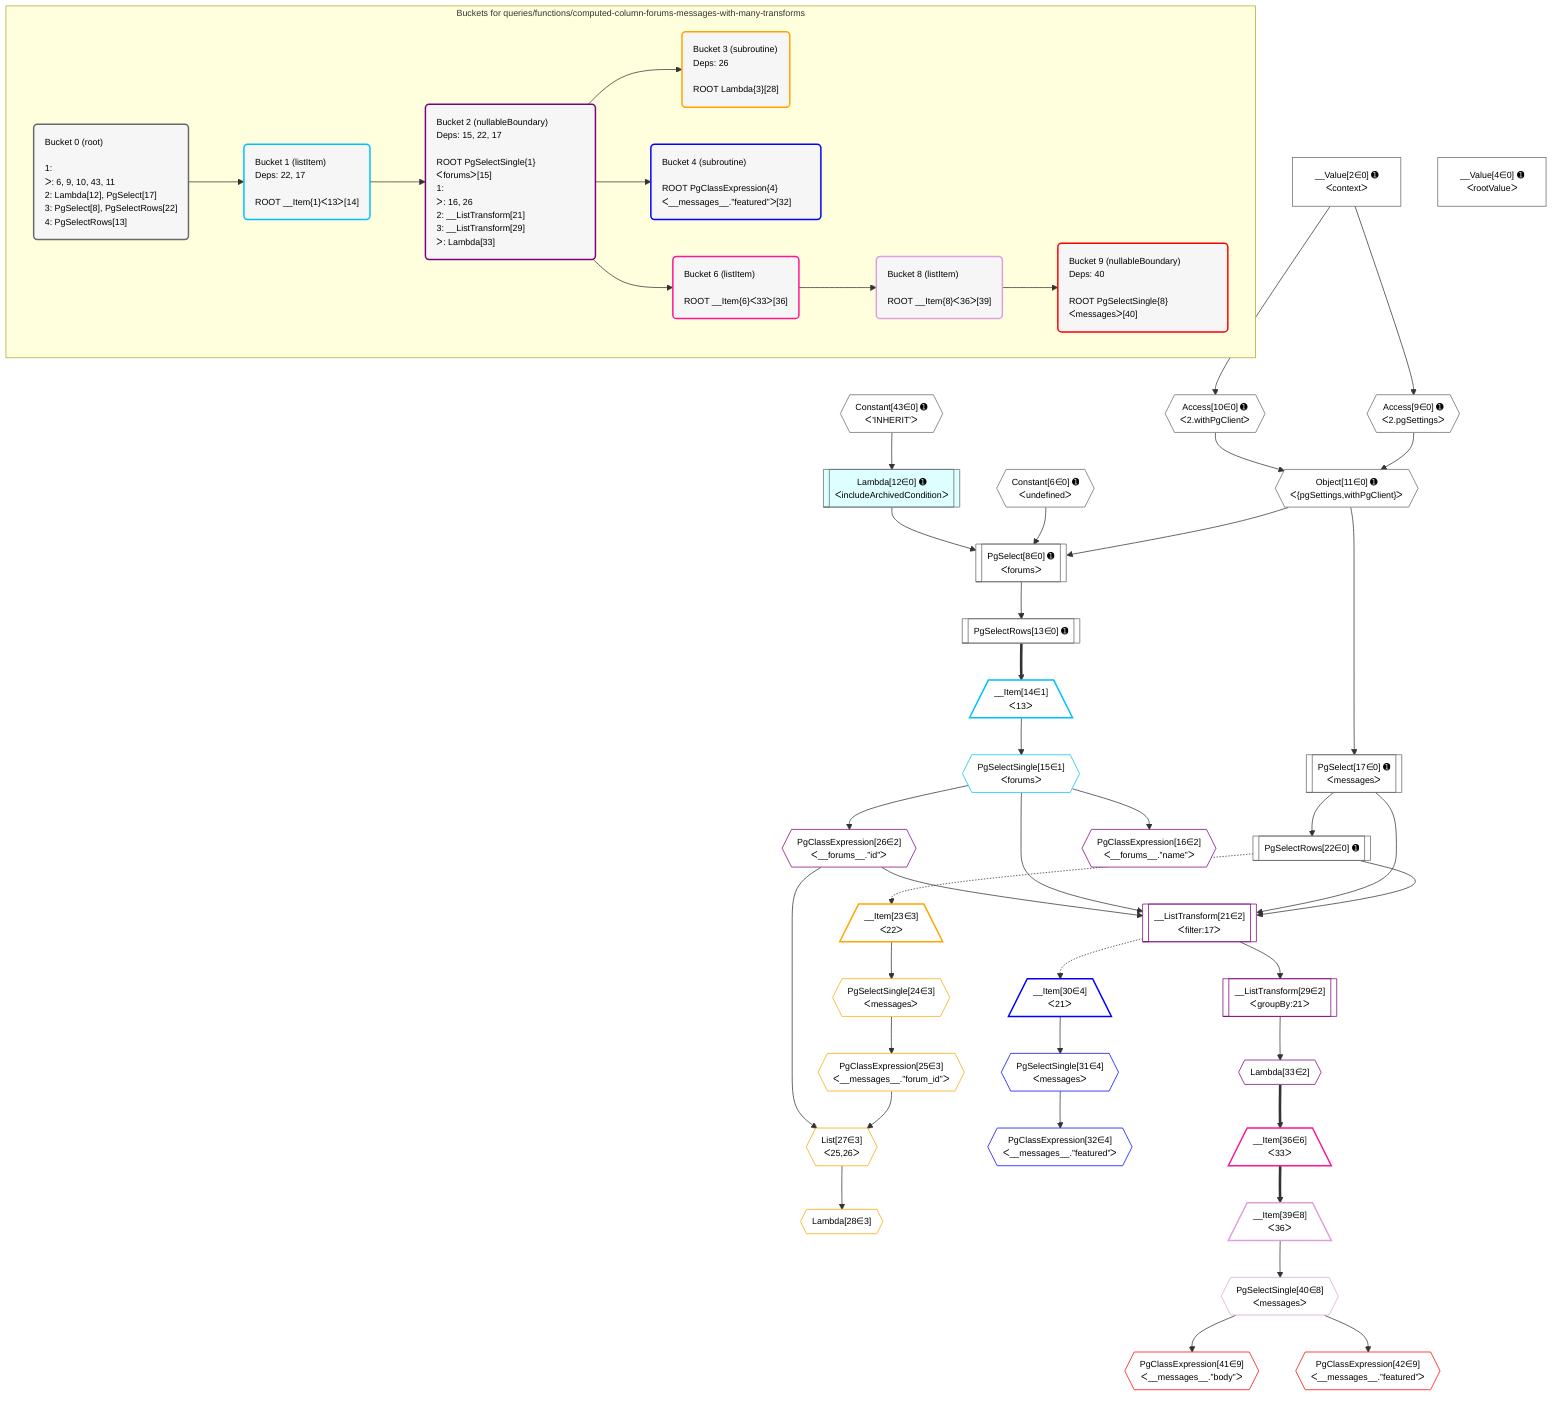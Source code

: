 %%{init: {'themeVariables': { 'fontSize': '12px'}}}%%
graph TD
    classDef path fill:#eee,stroke:#000,color:#000
    classDef plan fill:#fff,stroke-width:1px,color:#000
    classDef itemplan fill:#fff,stroke-width:2px,color:#000
    classDef unbatchedplan fill:#dff,stroke-width:1px,color:#000
    classDef sideeffectplan fill:#fcc,stroke-width:2px,color:#000
    classDef bucket fill:#f6f6f6,color:#000,stroke-width:2px,text-align:left


    %% plan dependencies
    PgSelect8[["PgSelect[8∈0] ➊<br />ᐸforumsᐳ"]]:::plan
    Object11{{"Object[11∈0] ➊<br />ᐸ{pgSettings,withPgClient}ᐳ"}}:::plan
    Constant6{{"Constant[6∈0] ➊<br />ᐸundefinedᐳ"}}:::plan
    Lambda12[["Lambda[12∈0] ➊<br />ᐸincludeArchivedConditionᐳ"]]:::unbatchedplan
    Object11 & Constant6 & Lambda12 --> PgSelect8
    Access9{{"Access[9∈0] ➊<br />ᐸ2.pgSettingsᐳ"}}:::plan
    Access10{{"Access[10∈0] ➊<br />ᐸ2.withPgClientᐳ"}}:::plan
    Access9 & Access10 --> Object11
    __Value2["__Value[2∈0] ➊<br />ᐸcontextᐳ"]:::plan
    __Value2 --> Access9
    __Value2 --> Access10
    Constant43{{"Constant[43∈0] ➊<br />ᐸ'INHERIT'ᐳ"}}:::plan
    Constant43 --> Lambda12
    PgSelectRows13[["PgSelectRows[13∈0] ➊"]]:::plan
    PgSelect8 --> PgSelectRows13
    PgSelect17[["PgSelect[17∈0] ➊<br />ᐸmessagesᐳ"]]:::plan
    Object11 --> PgSelect17
    PgSelectRows22[["PgSelectRows[22∈0] ➊"]]:::plan
    PgSelect17 --> PgSelectRows22
    __Value4["__Value[4∈0] ➊<br />ᐸrootValueᐳ"]:::plan
    __Item14[/"__Item[14∈1]<br />ᐸ13ᐳ"\]:::itemplan
    PgSelectRows13 ==> __Item14
    PgSelectSingle15{{"PgSelectSingle[15∈1]<br />ᐸforumsᐳ"}}:::plan
    __Item14 --> PgSelectSingle15
    __ListTransform21[["__ListTransform[21∈2]<br />ᐸfilter:17ᐳ"]]:::plan
    PgClassExpression26{{"PgClassExpression[26∈2]<br />ᐸ__forums__.”id”ᐳ"}}:::plan
    PgSelectRows22 & PgSelect17 & PgSelectSingle15 & PgClassExpression26 --> __ListTransform21
    PgClassExpression16{{"PgClassExpression[16∈2]<br />ᐸ__forums__.”name”ᐳ"}}:::plan
    PgSelectSingle15 --> PgClassExpression16
    PgSelectSingle15 --> PgClassExpression26
    __ListTransform29[["__ListTransform[29∈2]<br />ᐸgroupBy:21ᐳ"]]:::plan
    __ListTransform21 --> __ListTransform29
    Lambda33{{"Lambda[33∈2]"}}:::plan
    __ListTransform29 --> Lambda33
    List27{{"List[27∈3]<br />ᐸ25,26ᐳ"}}:::plan
    PgClassExpression25{{"PgClassExpression[25∈3]<br />ᐸ__messages__.”forum_id”ᐳ"}}:::plan
    PgClassExpression25 & PgClassExpression26 --> List27
    __Item23[/"__Item[23∈3]<br />ᐸ22ᐳ"\]:::itemplan
    PgSelectRows22 -.-> __Item23
    PgSelectSingle24{{"PgSelectSingle[24∈3]<br />ᐸmessagesᐳ"}}:::plan
    __Item23 --> PgSelectSingle24
    PgSelectSingle24 --> PgClassExpression25
    Lambda28{{"Lambda[28∈3]"}}:::plan
    List27 --> Lambda28
    __Item30[/"__Item[30∈4]<br />ᐸ21ᐳ"\]:::itemplan
    __ListTransform21 -.-> __Item30
    PgSelectSingle31{{"PgSelectSingle[31∈4]<br />ᐸmessagesᐳ"}}:::plan
    __Item30 --> PgSelectSingle31
    PgClassExpression32{{"PgClassExpression[32∈4]<br />ᐸ__messages__.”featured”ᐳ"}}:::plan
    PgSelectSingle31 --> PgClassExpression32
    __Item36[/"__Item[36∈6]<br />ᐸ33ᐳ"\]:::itemplan
    Lambda33 ==> __Item36
    __Item39[/"__Item[39∈8]<br />ᐸ36ᐳ"\]:::itemplan
    __Item36 ==> __Item39
    PgSelectSingle40{{"PgSelectSingle[40∈8]<br />ᐸmessagesᐳ"}}:::plan
    __Item39 --> PgSelectSingle40
    PgClassExpression41{{"PgClassExpression[41∈9]<br />ᐸ__messages__.”body”ᐳ"}}:::plan
    PgSelectSingle40 --> PgClassExpression41
    PgClassExpression42{{"PgClassExpression[42∈9]<br />ᐸ__messages__.”featured”ᐳ"}}:::plan
    PgSelectSingle40 --> PgClassExpression42

    %% define steps

    subgraph "Buckets for queries/functions/computed-column-forums-messages-with-many-transforms"
    Bucket0("Bucket 0 (root)<br /><br />1: <br />ᐳ: 6, 9, 10, 43, 11<br />2: Lambda[12], PgSelect[17]<br />3: PgSelect[8], PgSelectRows[22]<br />4: PgSelectRows[13]"):::bucket
    classDef bucket0 stroke:#696969
    class Bucket0,__Value2,__Value4,Constant6,PgSelect8,Access9,Access10,Object11,Lambda12,PgSelectRows13,PgSelect17,PgSelectRows22,Constant43 bucket0
    Bucket1("Bucket 1 (listItem)<br />Deps: 22, 17<br /><br />ROOT __Item{1}ᐸ13ᐳ[14]"):::bucket
    classDef bucket1 stroke:#00bfff
    class Bucket1,__Item14,PgSelectSingle15 bucket1
    Bucket2("Bucket 2 (nullableBoundary)<br />Deps: 15, 22, 17<br /><br />ROOT PgSelectSingle{1}ᐸforumsᐳ[15]<br />1: <br />ᐳ: 16, 26<br />2: __ListTransform[21]<br />3: __ListTransform[29]<br />ᐳ: Lambda[33]"):::bucket
    classDef bucket2 stroke:#7f007f
    class Bucket2,PgClassExpression16,__ListTransform21,PgClassExpression26,__ListTransform29,Lambda33 bucket2
    Bucket3("Bucket 3 (subroutine)<br />Deps: 26<br /><br />ROOT Lambda{3}[28]"):::bucket
    classDef bucket3 stroke:#ffa500
    class Bucket3,__Item23,PgSelectSingle24,PgClassExpression25,List27,Lambda28 bucket3
    Bucket4("Bucket 4 (subroutine)<br /><br />ROOT PgClassExpression{4}ᐸ__messages__.”featured”ᐳ[32]"):::bucket
    classDef bucket4 stroke:#0000ff
    class Bucket4,__Item30,PgSelectSingle31,PgClassExpression32 bucket4
    Bucket6("Bucket 6 (listItem)<br /><br />ROOT __Item{6}ᐸ33ᐳ[36]"):::bucket
    classDef bucket6 stroke:#ff1493
    class Bucket6,__Item36 bucket6
    Bucket8("Bucket 8 (listItem)<br /><br />ROOT __Item{8}ᐸ36ᐳ[39]"):::bucket
    classDef bucket8 stroke:#dda0dd
    class Bucket8,__Item39,PgSelectSingle40 bucket8
    Bucket9("Bucket 9 (nullableBoundary)<br />Deps: 40<br /><br />ROOT PgSelectSingle{8}ᐸmessagesᐳ[40]"):::bucket
    classDef bucket9 stroke:#ff0000
    class Bucket9,PgClassExpression41,PgClassExpression42 bucket9
    Bucket0 --> Bucket1
    Bucket1 --> Bucket2
    Bucket2 --> Bucket3 & Bucket4 & Bucket6
    Bucket6 --> Bucket8
    Bucket8 --> Bucket9
    end